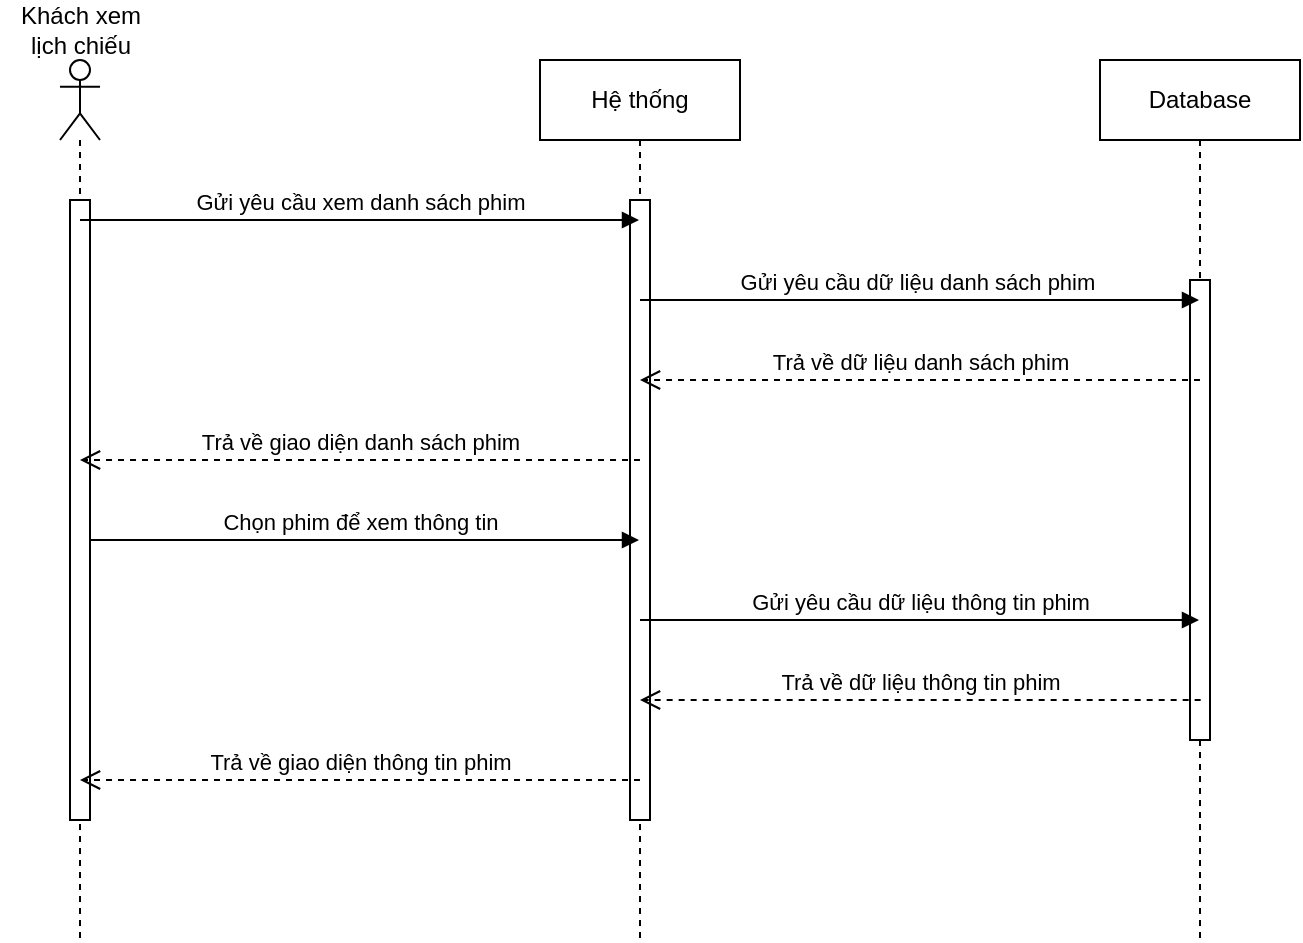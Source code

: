 <mxfile version="13.6.5">
    <diagram id="UwZ2g5ojYOJFI7yVt9XO" name="Page-1">
        <mxGraphModel dx="738" dy="489" grid="1" gridSize="10" guides="1" tooltips="1" connect="1" arrows="1" fold="1" page="1" pageScale="1" pageWidth="850" pageHeight="1100" math="0" shadow="0">
            <root>
                <mxCell id="0"/>
                <mxCell id="1" parent="0"/>
                <mxCell id="06vhVU5y0i5gOPiee7I_-10" value="Database" style="shape=umlLifeline;perimeter=lifelinePerimeter;whiteSpace=wrap;html=1;container=1;collapsible=0;recursiveResize=0;outlineConnect=0;" parent="1" vertex="1">
                    <mxGeometry x="650" y="120" width="100" height="440" as="geometry"/>
                </mxCell>
                <mxCell id="Hu0JMhSqJ0cCl_IkLovT-15" value="" style="rounded=0;whiteSpace=wrap;html=1;" parent="06vhVU5y0i5gOPiee7I_-10" vertex="1">
                    <mxGeometry x="45" y="110" width="10" height="230" as="geometry"/>
                </mxCell>
                <mxCell id="06vhVU5y0i5gOPiee7I_-9" value="Hệ thống" style="shape=umlLifeline;perimeter=lifelinePerimeter;whiteSpace=wrap;html=1;container=1;collapsible=0;recursiveResize=0;outlineConnect=0;" parent="1" vertex="1">
                    <mxGeometry x="370" y="120" width="100" height="440" as="geometry"/>
                </mxCell>
                <mxCell id="Hu0JMhSqJ0cCl_IkLovT-14" value="" style="rounded=0;whiteSpace=wrap;html=1;" parent="06vhVU5y0i5gOPiee7I_-9" vertex="1">
                    <mxGeometry x="45" y="70" width="10" height="310" as="geometry"/>
                </mxCell>
                <mxCell id="Hu0JMhSqJ0cCl_IkLovT-2" value="Gửi yêu cầu dữ liệu danh sách phim&amp;nbsp;" style="html=1;verticalAlign=bottom;endArrow=block;" parent="06vhVU5y0i5gOPiee7I_-9" target="06vhVU5y0i5gOPiee7I_-10" edge="1">
                    <mxGeometry width="80" relative="1" as="geometry">
                        <mxPoint x="50" y="120" as="sourcePoint"/>
                        <mxPoint x="130" y="120" as="targetPoint"/>
                    </mxGeometry>
                </mxCell>
                <mxCell id="06vhVU5y0i5gOPiee7I_-5" value="" style="shape=umlLifeline;participant=umlActor;perimeter=lifelinePerimeter;whiteSpace=wrap;html=1;container=1;collapsible=0;recursiveResize=0;verticalAlign=top;spacingTop=36;outlineConnect=0;" parent="1" vertex="1">
                    <mxGeometry x="130" y="120" width="20" height="440" as="geometry"/>
                </mxCell>
                <mxCell id="Hu0JMhSqJ0cCl_IkLovT-5" value="Chọn phim để xem thông tin" style="html=1;verticalAlign=bottom;endArrow=block;" parent="06vhVU5y0i5gOPiee7I_-5" target="06vhVU5y0i5gOPiee7I_-9" edge="1">
                    <mxGeometry width="80" relative="1" as="geometry">
                        <mxPoint x="10" y="240" as="sourcePoint"/>
                        <mxPoint x="90" y="240" as="targetPoint"/>
                    </mxGeometry>
                </mxCell>
                <mxCell id="Hu0JMhSqJ0cCl_IkLovT-12" value="&lt;span style=&quot;color: rgba(0 , 0 , 0 , 0) ; font-family: monospace ; font-size: 0px&quot;&gt;%3CmxGraphModel%3E%3Croot%3E%3CmxCell%20id%3D%220%22%2F%3E%3CmxCell%20id%3D%221%22%20parent%3D%220%22%2F%3E%3CmxCell%20id%3D%222%22%20value%3D%22%22%20style%3D%22rounded%3D0%3BwhiteSpace%3Dwrap%3Bhtml%3D1%3B%22%20vertex%3D%221%22%20parent%3D%221%22%3E%3CmxGeometry%20x%3D%22235%22%20y%3D%22230%22%20width%3D%2210%22%20height%3D%22310%22%20as%3D%22geometry%22%2F%3E%3C%2FmxCell%3E%3C%2Froot%3E%3C%2FmxGraphModel%3E&lt;/span&gt;" style="rounded=0;whiteSpace=wrap;html=1;" parent="06vhVU5y0i5gOPiee7I_-5" vertex="1">
                    <mxGeometry x="5" y="70" width="10" height="310" as="geometry"/>
                </mxCell>
                <mxCell id="06vhVU5y0i5gOPiee7I_-11" value="Gửi yêu cầu xem danh sách phim" style="html=1;verticalAlign=bottom;endArrow=block;" parent="06vhVU5y0i5gOPiee7I_-5" target="06vhVU5y0i5gOPiee7I_-9" edge="1">
                    <mxGeometry width="80" relative="1" as="geometry">
                        <mxPoint x="10" y="80" as="sourcePoint"/>
                        <mxPoint x="210" y="80" as="targetPoint"/>
                    </mxGeometry>
                </mxCell>
                <mxCell id="06vhVU5y0i5gOPiee7I_-6" value="Khách xem &lt;br&gt;lịch chiếu" style="text;html=1;align=center;verticalAlign=middle;resizable=0;points=[];autosize=1;" parent="1" vertex="1">
                    <mxGeometry x="100" y="90" width="80" height="30" as="geometry"/>
                </mxCell>
                <mxCell id="Hu0JMhSqJ0cCl_IkLovT-3" value="Trả về dữ liệu danh sách phim" style="html=1;verticalAlign=bottom;endArrow=open;dashed=1;endSize=8;" parent="1" target="06vhVU5y0i5gOPiee7I_-9" edge="1">
                    <mxGeometry relative="1" as="geometry">
                        <mxPoint x="700" y="280" as="sourcePoint"/>
                        <mxPoint x="620" y="280" as="targetPoint"/>
                    </mxGeometry>
                </mxCell>
                <mxCell id="Hu0JMhSqJ0cCl_IkLovT-4" value="Trả về giao diện danh sách phim" style="html=1;verticalAlign=bottom;endArrow=open;dashed=1;endSize=8;" parent="1" target="06vhVU5y0i5gOPiee7I_-5" edge="1">
                    <mxGeometry relative="1" as="geometry">
                        <mxPoint x="420" y="320" as="sourcePoint"/>
                        <mxPoint x="240" y="320" as="targetPoint"/>
                    </mxGeometry>
                </mxCell>
                <mxCell id="Hu0JMhSqJ0cCl_IkLovT-7" value="Gửi yêu cầu dữ liệu thông tin phim" style="html=1;verticalAlign=bottom;endArrow=block;" parent="1" edge="1">
                    <mxGeometry width="80" relative="1" as="geometry">
                        <mxPoint x="420" y="400" as="sourcePoint"/>
                        <mxPoint x="699.5" y="400" as="targetPoint"/>
                    </mxGeometry>
                </mxCell>
                <mxCell id="Hu0JMhSqJ0cCl_IkLovT-8" value="Trả về dữ liệu thông tin phim" style="html=1;verticalAlign=bottom;endArrow=open;dashed=1;endSize=8;" parent="1" edge="1">
                    <mxGeometry relative="1" as="geometry">
                        <mxPoint x="700.33" y="440" as="sourcePoint"/>
                        <mxPoint x="420" y="440" as="targetPoint"/>
                    </mxGeometry>
                </mxCell>
                <mxCell id="Hu0JMhSqJ0cCl_IkLovT-10" value="Trả về giao diện thông tin phim" style="html=1;verticalAlign=bottom;endArrow=open;dashed=1;endSize=8;" parent="1" target="06vhVU5y0i5gOPiee7I_-5" edge="1">
                    <mxGeometry relative="1" as="geometry">
                        <mxPoint x="420" y="480" as="sourcePoint"/>
                        <mxPoint x="190" y="480" as="targetPoint"/>
                    </mxGeometry>
                </mxCell>
            </root>
        </mxGraphModel>
    </diagram>
</mxfile>